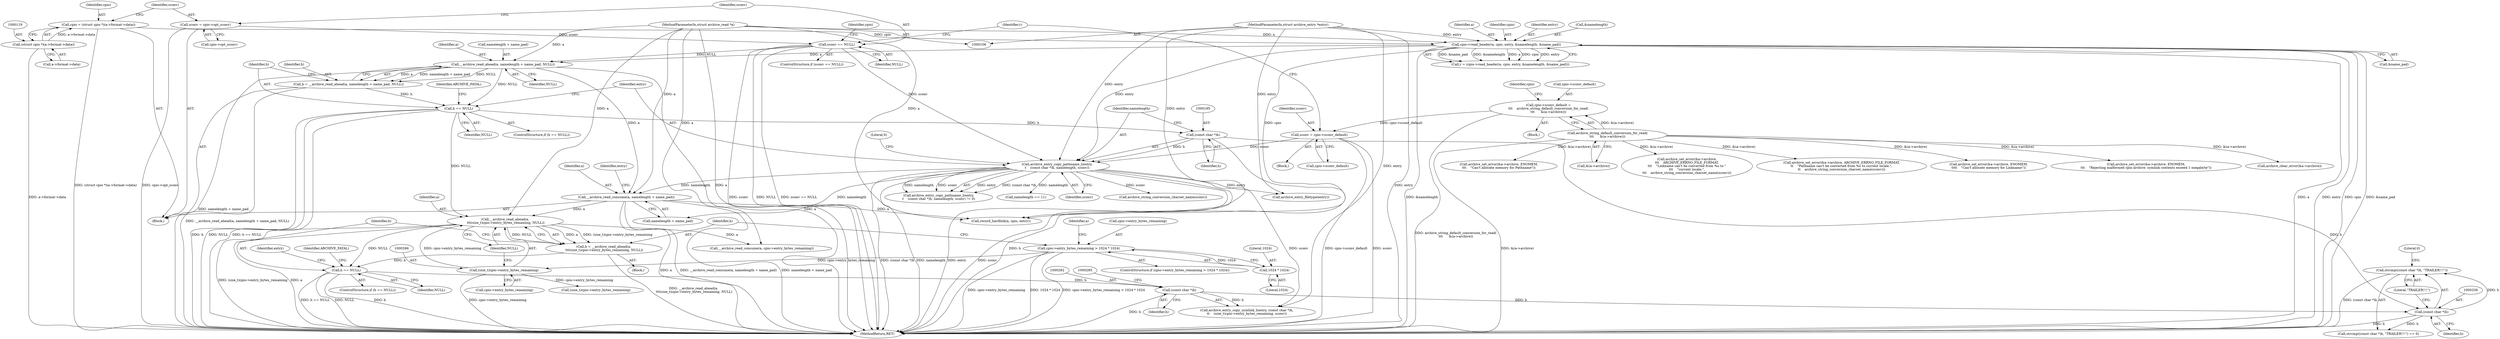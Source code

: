 digraph "0_libarchive_fd7e0c02@API" {
"1000334" [label="(Call,strcmp((const char *)h, \"TRAILER!!!\"))"];
"1000335" [label="(Call,(const char *)h)"];
"1000194" [label="(Call,(const char *)h)"];
"1000185" [label="(Call,h == NULL)"];
"1000176" [label="(Call,h = __archive_read_ahead(a, namelength + name_pad, NULL))"];
"1000178" [label="(Call,__archive_read_ahead(a, namelength + name_pad, NULL))"];
"1000162" [label="(Call,cpio->read_header(a, cpio, entry, &namelength, &name_pad))"];
"1000107" [label="(MethodParameterIn,struct archive_read *a)"];
"1000116" [label="(Call,cpio = (struct cpio *)(a->format->data))"];
"1000118" [label="(Call,(struct cpio *)(a->format->data))"];
"1000108" [label="(MethodParameterIn,struct archive_entry *entry)"];
"1000131" [label="(Call,sconv == NULL)"];
"1000125" [label="(Call,sconv = cpio->opt_sconv)"];
"1000281" [label="(Call,(const char *)h)"];
"1000272" [label="(Call,h == NULL)"];
"1000261" [label="(Call,h = __archive_read_ahead(a,\n \t\t\t(size_t)cpio->entry_bytes_remaining, NULL))"];
"1000263" [label="(Call,__archive_read_ahead(a,\n \t\t\t(size_t)cpio->entry_bytes_remaining, NULL))"];
"1000232" [label="(Call,__archive_read_consume(a, namelength + name_pad))"];
"1000192" [label="(Call,archive_entry_copy_pathname_l(entry,\n\t    (const char *)h, namelength, sconv))"];
"1000155" [label="(Call,sconv = cpio->sconv_default)"];
"1000141" [label="(Call,cpio->sconv_default =\n\t\t\t    archive_string_default_conversion_for_read(\n\t\t\t      &(a->archive)))"];
"1000145" [label="(Call,archive_string_default_conversion_for_read(\n\t\t\t      &(a->archive)))"];
"1000265" [label="(Call,(size_t)cpio->entry_bytes_remaining)"];
"1000244" [label="(Call,cpio->entry_bytes_remaining > 1024 * 1024)"];
"1000248" [label="(Call,1024 * 1024)"];
"1000334" [label="(Call,strcmp((const char *)h, \"TRAILER!!!\"))"];
"1000281" [label="(Call,(const char *)h)"];
"1000244" [label="(Call,cpio->entry_bytes_remaining > 1024 * 1024)"];
"1000249" [label="(Literal,1024)"];
"1000180" [label="(Call,namelength + name_pad)"];
"1000272" [label="(Call,h == NULL)"];
"1000142" [label="(Call,cpio->sconv_default)"];
"1000140" [label="(Block,)"];
"1000330" [label="(Call,namelength == 11)"];
"1000155" [label="(Call,sconv = cpio->sconv_default)"];
"1000267" [label="(Call,cpio->entry_bytes_remaining)"];
"1000177" [label="(Identifier,h)"];
"1000192" [label="(Call,archive_entry_copy_pathname_l(entry,\n\t    (const char *)h, namelength, sconv))"];
"1000239" [label="(Call,archive_entry_filetype(entry))"];
"1000280" [label="(Identifier,entry)"];
"1000198" [label="(Identifier,sconv)"];
"1000297" [label="(Call,archive_set_error(&a->archive, ENOMEM,\n\t\t\t\t    \"Can't allocate memory for Linkname\"))"];
"1000145" [label="(Call,archive_string_default_conversion_for_read(\n\t\t\t      &(a->archive)))"];
"1000276" [label="(Identifier,ARCHIVE_FATAL)"];
"1000193" [label="(Identifier,entry)"];
"1000189" [label="(Identifier,ARCHIVE_FATAL)"];
"1000318" [label="(Call,__archive_read_consume(a, cpio->entry_bytes_remaining))"];
"1000166" [label="(Call,&namelength)"];
"1000335" [label="(Call,(const char *)h)"];
"1000194" [label="(Call,(const char *)h)"];
"1000350" [label="(Call,record_hardlink(a, cpio, entry))"];
"1000141" [label="(Call,cpio->sconv_default =\n\t\t\t    archive_string_default_conversion_for_read(\n\t\t\t      &(a->archive)))"];
"1000162" [label="(Call,cpio->read_header(a, cpio, entry, &namelength, &name_pad))"];
"1000183" [label="(Identifier,NULL)"];
"1000156" [label="(Identifier,sconv)"];
"1000108" [label="(MethodParameterIn,struct archive_entry *entry)"];
"1000242" [label="(Block,)"];
"1000163" [label="(Identifier,a)"];
"1000265" [label="(Call,(size_t)cpio->entry_bytes_remaining)"];
"1000118" [label="(Call,(struct cpio *)(a->format->data))"];
"1000261" [label="(Call,h = __archive_read_ahead(a,\n \t\t\t(size_t)cpio->entry_bytes_remaining, NULL))"];
"1000176" [label="(Call,h = __archive_read_ahead(a, namelength + name_pad, NULL))"];
"1000284" [label="(Call,(size_t)cpio->entry_bytes_remaining)"];
"1000233" [label="(Identifier,a)"];
"1000232" [label="(Call,__archive_read_consume(a, namelength + name_pad))"];
"1000240" [label="(Identifier,entry)"];
"1000185" [label="(Call,h == NULL)"];
"1000222" [label="(Call,archive_string_conversion_charset_name(sconv))"];
"1000252" [label="(Call,archive_set_error(&a->archive, ENOMEM,\n\t\t\t    \"Rejecting malformed cpio archive: symlink contents exceed 1 megabyte\"))"];
"1000274" [label="(Identifier,NULL)"];
"1000134" [label="(Block,)"];
"1000152" [label="(Identifier,cpio)"];
"1000126" [label="(Identifier,sconv)"];
"1000199" [label="(Literal,0)"];
"1000341" [label="(Call,archive_clear_error(&a->archive))"];
"1000263" [label="(Call,__archive_read_ahead(a,\n \t\t\t(size_t)cpio->entry_bytes_remaining, NULL))"];
"1000132" [label="(Identifier,sconv)"];
"1000116" [label="(Call,cpio = (struct cpio *)(a->format->data))"];
"1000234" [label="(Call,namelength + name_pad)"];
"1000191" [label="(Call,archive_entry_copy_pathname_l(entry,\n\t    (const char *)h, namelength, sconv) != 0)"];
"1000255" [label="(Identifier,a)"];
"1000279" [label="(Call,archive_entry_copy_symlink_l(entry, (const char *)h,\n\t\t    (size_t)cpio->entry_bytes_remaining, sconv))"];
"1000250" [label="(Literal,1024)"];
"1000262" [label="(Identifier,h)"];
"1000337" [label="(Identifier,h)"];
"1000117" [label="(Identifier,cpio)"];
"1000138" [label="(Identifier,cpio)"];
"1000283" [label="(Identifier,h)"];
"1000270" [label="(Identifier,NULL)"];
"1000206" [label="(Call,archive_set_error(&a->archive, ENOMEM,\n\t\t\t    \"Can't allocate memory for Pathname\"))"];
"1000164" [label="(Identifier,cpio)"];
"1000165" [label="(Identifier,entry)"];
"1000107" [label="(MethodParameterIn,struct archive_read *a)"];
"1000197" [label="(Identifier,namelength)"];
"1000339" [label="(Literal,0)"];
"1000187" [label="(Identifier,NULL)"];
"1000196" [label="(Identifier,h)"];
"1000333" [label="(Call,strcmp((const char *)h, \"TRAILER!!!\") == 0)"];
"1000248" [label="(Call,1024 * 1024)"];
"1000360" [label="(MethodReturn,RET)"];
"1000127" [label="(Call,cpio->opt_sconv)"];
"1000146" [label="(Call,&(a->archive))"];
"1000338" [label="(Literal,\"TRAILER!!!\")"];
"1000243" [label="(ControlStructure,if (cpio->entry_bytes_remaining > 1024 * 1024))"];
"1000109" [label="(Block,)"];
"1000157" [label="(Call,cpio->sconv_default)"];
"1000168" [label="(Call,&name_pad)"];
"1000273" [label="(Identifier,h)"];
"1000186" [label="(Identifier,h)"];
"1000161" [label="(Identifier,r)"];
"1000160" [label="(Call,r = (cpio->read_header(a, cpio, entry, &namelength, &name_pad)))"];
"1000131" [label="(Call,sconv == NULL)"];
"1000133" [label="(Identifier,NULL)"];
"1000184" [label="(ControlStructure,if (h == NULL))"];
"1000271" [label="(ControlStructure,if (h == NULL))"];
"1000178" [label="(Call,__archive_read_ahead(a, namelength + name_pad, NULL))"];
"1000125" [label="(Call,sconv = cpio->opt_sconv)"];
"1000306" [label="(Call,archive_set_error(&a->archive,\n\t\t\t    ARCHIVE_ERRNO_FILE_FORMAT,\n\t\t\t    \"Linkname can't be converted from %s to \"\n\t\t\t    \"current locale.\",\n\t\t\t    archive_string_conversion_charset_name(sconv)))"];
"1000120" [label="(Call,a->format->data)"];
"1000264" [label="(Identifier,a)"];
"1000130" [label="(ControlStructure,if (sconv == NULL))"];
"1000245" [label="(Call,cpio->entry_bytes_remaining)"];
"1000179" [label="(Identifier,a)"];
"1000215" [label="(Call,archive_set_error(&a->archive, ARCHIVE_ERRNO_FILE_FORMAT,\n\t\t    \"Pathname can't be converted from %s to current locale.\",\n\t\t    archive_string_conversion_charset_name(sconv)))"];
"1000334" -> "1000333"  [label="AST: "];
"1000334" -> "1000338"  [label="CFG: "];
"1000335" -> "1000334"  [label="AST: "];
"1000338" -> "1000334"  [label="AST: "];
"1000339" -> "1000334"  [label="CFG: "];
"1000334" -> "1000360"  [label="DDG: (const char *)h"];
"1000335" -> "1000334"  [label="DDG: h"];
"1000335" -> "1000337"  [label="CFG: "];
"1000336" -> "1000335"  [label="AST: "];
"1000337" -> "1000335"  [label="AST: "];
"1000338" -> "1000335"  [label="CFG: "];
"1000335" -> "1000360"  [label="DDG: h"];
"1000335" -> "1000333"  [label="DDG: h"];
"1000194" -> "1000335"  [label="DDG: h"];
"1000281" -> "1000335"  [label="DDG: h"];
"1000194" -> "1000192"  [label="AST: "];
"1000194" -> "1000196"  [label="CFG: "];
"1000195" -> "1000194"  [label="AST: "];
"1000196" -> "1000194"  [label="AST: "];
"1000197" -> "1000194"  [label="CFG: "];
"1000194" -> "1000360"  [label="DDG: h"];
"1000194" -> "1000192"  [label="DDG: h"];
"1000185" -> "1000194"  [label="DDG: h"];
"1000185" -> "1000184"  [label="AST: "];
"1000185" -> "1000187"  [label="CFG: "];
"1000186" -> "1000185"  [label="AST: "];
"1000187" -> "1000185"  [label="AST: "];
"1000189" -> "1000185"  [label="CFG: "];
"1000193" -> "1000185"  [label="CFG: "];
"1000185" -> "1000360"  [label="DDG: h"];
"1000185" -> "1000360"  [label="DDG: NULL"];
"1000185" -> "1000360"  [label="DDG: h == NULL"];
"1000176" -> "1000185"  [label="DDG: h"];
"1000178" -> "1000185"  [label="DDG: NULL"];
"1000185" -> "1000263"  [label="DDG: NULL"];
"1000176" -> "1000109"  [label="AST: "];
"1000176" -> "1000178"  [label="CFG: "];
"1000177" -> "1000176"  [label="AST: "];
"1000178" -> "1000176"  [label="AST: "];
"1000186" -> "1000176"  [label="CFG: "];
"1000176" -> "1000360"  [label="DDG: __archive_read_ahead(a, namelength + name_pad, NULL)"];
"1000178" -> "1000176"  [label="DDG: a"];
"1000178" -> "1000176"  [label="DDG: namelength + name_pad"];
"1000178" -> "1000176"  [label="DDG: NULL"];
"1000178" -> "1000183"  [label="CFG: "];
"1000179" -> "1000178"  [label="AST: "];
"1000180" -> "1000178"  [label="AST: "];
"1000183" -> "1000178"  [label="AST: "];
"1000178" -> "1000360"  [label="DDG: a"];
"1000178" -> "1000360"  [label="DDG: namelength + name_pad"];
"1000162" -> "1000178"  [label="DDG: a"];
"1000107" -> "1000178"  [label="DDG: a"];
"1000131" -> "1000178"  [label="DDG: NULL"];
"1000178" -> "1000232"  [label="DDG: a"];
"1000162" -> "1000160"  [label="AST: "];
"1000162" -> "1000168"  [label="CFG: "];
"1000163" -> "1000162"  [label="AST: "];
"1000164" -> "1000162"  [label="AST: "];
"1000165" -> "1000162"  [label="AST: "];
"1000166" -> "1000162"  [label="AST: "];
"1000168" -> "1000162"  [label="AST: "];
"1000160" -> "1000162"  [label="CFG: "];
"1000162" -> "1000360"  [label="DDG: cpio"];
"1000162" -> "1000360"  [label="DDG: &name_pad"];
"1000162" -> "1000360"  [label="DDG: &namelength"];
"1000162" -> "1000360"  [label="DDG: a"];
"1000162" -> "1000360"  [label="DDG: entry"];
"1000162" -> "1000160"  [label="DDG: &name_pad"];
"1000162" -> "1000160"  [label="DDG: &namelength"];
"1000162" -> "1000160"  [label="DDG: a"];
"1000162" -> "1000160"  [label="DDG: cpio"];
"1000162" -> "1000160"  [label="DDG: entry"];
"1000107" -> "1000162"  [label="DDG: a"];
"1000116" -> "1000162"  [label="DDG: cpio"];
"1000108" -> "1000162"  [label="DDG: entry"];
"1000162" -> "1000192"  [label="DDG: entry"];
"1000162" -> "1000350"  [label="DDG: cpio"];
"1000107" -> "1000106"  [label="AST: "];
"1000107" -> "1000360"  [label="DDG: a"];
"1000107" -> "1000232"  [label="DDG: a"];
"1000107" -> "1000263"  [label="DDG: a"];
"1000107" -> "1000318"  [label="DDG: a"];
"1000107" -> "1000350"  [label="DDG: a"];
"1000116" -> "1000109"  [label="AST: "];
"1000116" -> "1000118"  [label="CFG: "];
"1000117" -> "1000116"  [label="AST: "];
"1000118" -> "1000116"  [label="AST: "];
"1000126" -> "1000116"  [label="CFG: "];
"1000116" -> "1000360"  [label="DDG: (struct cpio *)(a->format->data)"];
"1000118" -> "1000116"  [label="DDG: a->format->data"];
"1000118" -> "1000120"  [label="CFG: "];
"1000119" -> "1000118"  [label="AST: "];
"1000120" -> "1000118"  [label="AST: "];
"1000118" -> "1000360"  [label="DDG: a->format->data"];
"1000108" -> "1000106"  [label="AST: "];
"1000108" -> "1000360"  [label="DDG: entry"];
"1000108" -> "1000192"  [label="DDG: entry"];
"1000108" -> "1000239"  [label="DDG: entry"];
"1000108" -> "1000279"  [label="DDG: entry"];
"1000108" -> "1000350"  [label="DDG: entry"];
"1000131" -> "1000130"  [label="AST: "];
"1000131" -> "1000133"  [label="CFG: "];
"1000132" -> "1000131"  [label="AST: "];
"1000133" -> "1000131"  [label="AST: "];
"1000138" -> "1000131"  [label="CFG: "];
"1000161" -> "1000131"  [label="CFG: "];
"1000131" -> "1000360"  [label="DDG: sconv"];
"1000131" -> "1000360"  [label="DDG: NULL"];
"1000131" -> "1000360"  [label="DDG: sconv == NULL"];
"1000125" -> "1000131"  [label="DDG: sconv"];
"1000131" -> "1000192"  [label="DDG: sconv"];
"1000125" -> "1000109"  [label="AST: "];
"1000125" -> "1000127"  [label="CFG: "];
"1000126" -> "1000125"  [label="AST: "];
"1000127" -> "1000125"  [label="AST: "];
"1000132" -> "1000125"  [label="CFG: "];
"1000125" -> "1000360"  [label="DDG: cpio->opt_sconv"];
"1000281" -> "1000279"  [label="AST: "];
"1000281" -> "1000283"  [label="CFG: "];
"1000282" -> "1000281"  [label="AST: "];
"1000283" -> "1000281"  [label="AST: "];
"1000285" -> "1000281"  [label="CFG: "];
"1000281" -> "1000360"  [label="DDG: h"];
"1000281" -> "1000279"  [label="DDG: h"];
"1000272" -> "1000281"  [label="DDG: h"];
"1000272" -> "1000271"  [label="AST: "];
"1000272" -> "1000274"  [label="CFG: "];
"1000273" -> "1000272"  [label="AST: "];
"1000274" -> "1000272"  [label="AST: "];
"1000276" -> "1000272"  [label="CFG: "];
"1000280" -> "1000272"  [label="CFG: "];
"1000272" -> "1000360"  [label="DDG: NULL"];
"1000272" -> "1000360"  [label="DDG: h"];
"1000272" -> "1000360"  [label="DDG: h == NULL"];
"1000261" -> "1000272"  [label="DDG: h"];
"1000263" -> "1000272"  [label="DDG: NULL"];
"1000261" -> "1000242"  [label="AST: "];
"1000261" -> "1000263"  [label="CFG: "];
"1000262" -> "1000261"  [label="AST: "];
"1000263" -> "1000261"  [label="AST: "];
"1000273" -> "1000261"  [label="CFG: "];
"1000261" -> "1000360"  [label="DDG: __archive_read_ahead(a,\n \t\t\t(size_t)cpio->entry_bytes_remaining, NULL)"];
"1000263" -> "1000261"  [label="DDG: a"];
"1000263" -> "1000261"  [label="DDG: (size_t)cpio->entry_bytes_remaining"];
"1000263" -> "1000261"  [label="DDG: NULL"];
"1000263" -> "1000270"  [label="CFG: "];
"1000264" -> "1000263"  [label="AST: "];
"1000265" -> "1000263"  [label="AST: "];
"1000270" -> "1000263"  [label="AST: "];
"1000263" -> "1000360"  [label="DDG: (size_t)cpio->entry_bytes_remaining"];
"1000263" -> "1000360"  [label="DDG: a"];
"1000232" -> "1000263"  [label="DDG: a"];
"1000265" -> "1000263"  [label="DDG: cpio->entry_bytes_remaining"];
"1000263" -> "1000318"  [label="DDG: a"];
"1000232" -> "1000109"  [label="AST: "];
"1000232" -> "1000234"  [label="CFG: "];
"1000233" -> "1000232"  [label="AST: "];
"1000234" -> "1000232"  [label="AST: "];
"1000240" -> "1000232"  [label="CFG: "];
"1000232" -> "1000360"  [label="DDG: a"];
"1000232" -> "1000360"  [label="DDG: __archive_read_consume(a, namelength + name_pad)"];
"1000232" -> "1000360"  [label="DDG: namelength + name_pad"];
"1000192" -> "1000232"  [label="DDG: namelength"];
"1000232" -> "1000350"  [label="DDG: a"];
"1000192" -> "1000191"  [label="AST: "];
"1000192" -> "1000198"  [label="CFG: "];
"1000193" -> "1000192"  [label="AST: "];
"1000197" -> "1000192"  [label="AST: "];
"1000198" -> "1000192"  [label="AST: "];
"1000199" -> "1000192"  [label="CFG: "];
"1000192" -> "1000360"  [label="DDG: (const char *)h"];
"1000192" -> "1000360"  [label="DDG: namelength"];
"1000192" -> "1000360"  [label="DDG: entry"];
"1000192" -> "1000360"  [label="DDG: sconv"];
"1000192" -> "1000191"  [label="DDG: entry"];
"1000192" -> "1000191"  [label="DDG: (const char *)h"];
"1000192" -> "1000191"  [label="DDG: namelength"];
"1000192" -> "1000191"  [label="DDG: sconv"];
"1000155" -> "1000192"  [label="DDG: sconv"];
"1000192" -> "1000222"  [label="DDG: sconv"];
"1000192" -> "1000234"  [label="DDG: namelength"];
"1000192" -> "1000239"  [label="DDG: entry"];
"1000192" -> "1000279"  [label="DDG: sconv"];
"1000192" -> "1000330"  [label="DDG: namelength"];
"1000155" -> "1000134"  [label="AST: "];
"1000155" -> "1000157"  [label="CFG: "];
"1000156" -> "1000155"  [label="AST: "];
"1000157" -> "1000155"  [label="AST: "];
"1000161" -> "1000155"  [label="CFG: "];
"1000155" -> "1000360"  [label="DDG: cpio->sconv_default"];
"1000155" -> "1000360"  [label="DDG: sconv"];
"1000141" -> "1000155"  [label="DDG: cpio->sconv_default"];
"1000141" -> "1000140"  [label="AST: "];
"1000141" -> "1000145"  [label="CFG: "];
"1000142" -> "1000141"  [label="AST: "];
"1000145" -> "1000141"  [label="AST: "];
"1000152" -> "1000141"  [label="CFG: "];
"1000141" -> "1000360"  [label="DDG: archive_string_default_conversion_for_read(\n\t\t\t      &(a->archive))"];
"1000145" -> "1000141"  [label="DDG: &(a->archive)"];
"1000145" -> "1000146"  [label="CFG: "];
"1000146" -> "1000145"  [label="AST: "];
"1000145" -> "1000360"  [label="DDG: &(a->archive)"];
"1000145" -> "1000206"  [label="DDG: &(a->archive)"];
"1000145" -> "1000215"  [label="DDG: &(a->archive)"];
"1000145" -> "1000252"  [label="DDG: &(a->archive)"];
"1000145" -> "1000297"  [label="DDG: &(a->archive)"];
"1000145" -> "1000306"  [label="DDG: &(a->archive)"];
"1000145" -> "1000341"  [label="DDG: &(a->archive)"];
"1000265" -> "1000267"  [label="CFG: "];
"1000266" -> "1000265"  [label="AST: "];
"1000267" -> "1000265"  [label="AST: "];
"1000270" -> "1000265"  [label="CFG: "];
"1000265" -> "1000360"  [label="DDG: cpio->entry_bytes_remaining"];
"1000244" -> "1000265"  [label="DDG: cpio->entry_bytes_remaining"];
"1000265" -> "1000284"  [label="DDG: cpio->entry_bytes_remaining"];
"1000244" -> "1000243"  [label="AST: "];
"1000244" -> "1000248"  [label="CFG: "];
"1000245" -> "1000244"  [label="AST: "];
"1000248" -> "1000244"  [label="AST: "];
"1000255" -> "1000244"  [label="CFG: "];
"1000262" -> "1000244"  [label="CFG: "];
"1000244" -> "1000360"  [label="DDG: cpio->entry_bytes_remaining"];
"1000244" -> "1000360"  [label="DDG: 1024 * 1024"];
"1000244" -> "1000360"  [label="DDG: cpio->entry_bytes_remaining > 1024 * 1024"];
"1000248" -> "1000244"  [label="DDG: 1024"];
"1000248" -> "1000250"  [label="CFG: "];
"1000249" -> "1000248"  [label="AST: "];
"1000250" -> "1000248"  [label="AST: "];
}
